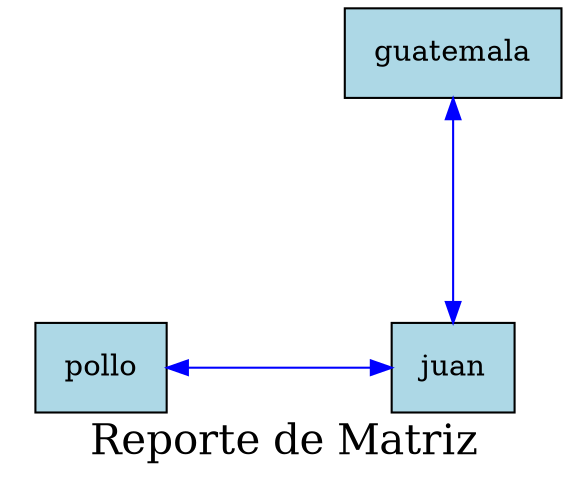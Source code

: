 digraph G {
 rankdir=TB;
 node [shape=box, style=filled, fillcolor=lightblue, margin=0.2];
edge [style=solid, color=blue];
 graph [ranksep=1.5, nodesep=1];
graph [label="Reporte de Matriz", fontsize=20, fontcolor=black];
    invisible_[label="invisible"style=invis];
    invisible_-> nodo_2058936999920 [style=invis];
    nodo_2058936999920 [label="pollo"style=filled, fillcolor=lightblue];
    nodo_2058936999920 -> nodo_2058937000848 [dir=both,constraint=false];
    nodo_2058936999568 [label="guatemala"style=filled, fillcolor=lightblue];
    nodo_2058936999568 -> nodo_2058937000848 [dir=both];
    nodo_2058937000848 [label="juan"style=filled, fillcolor=lightblue];
}